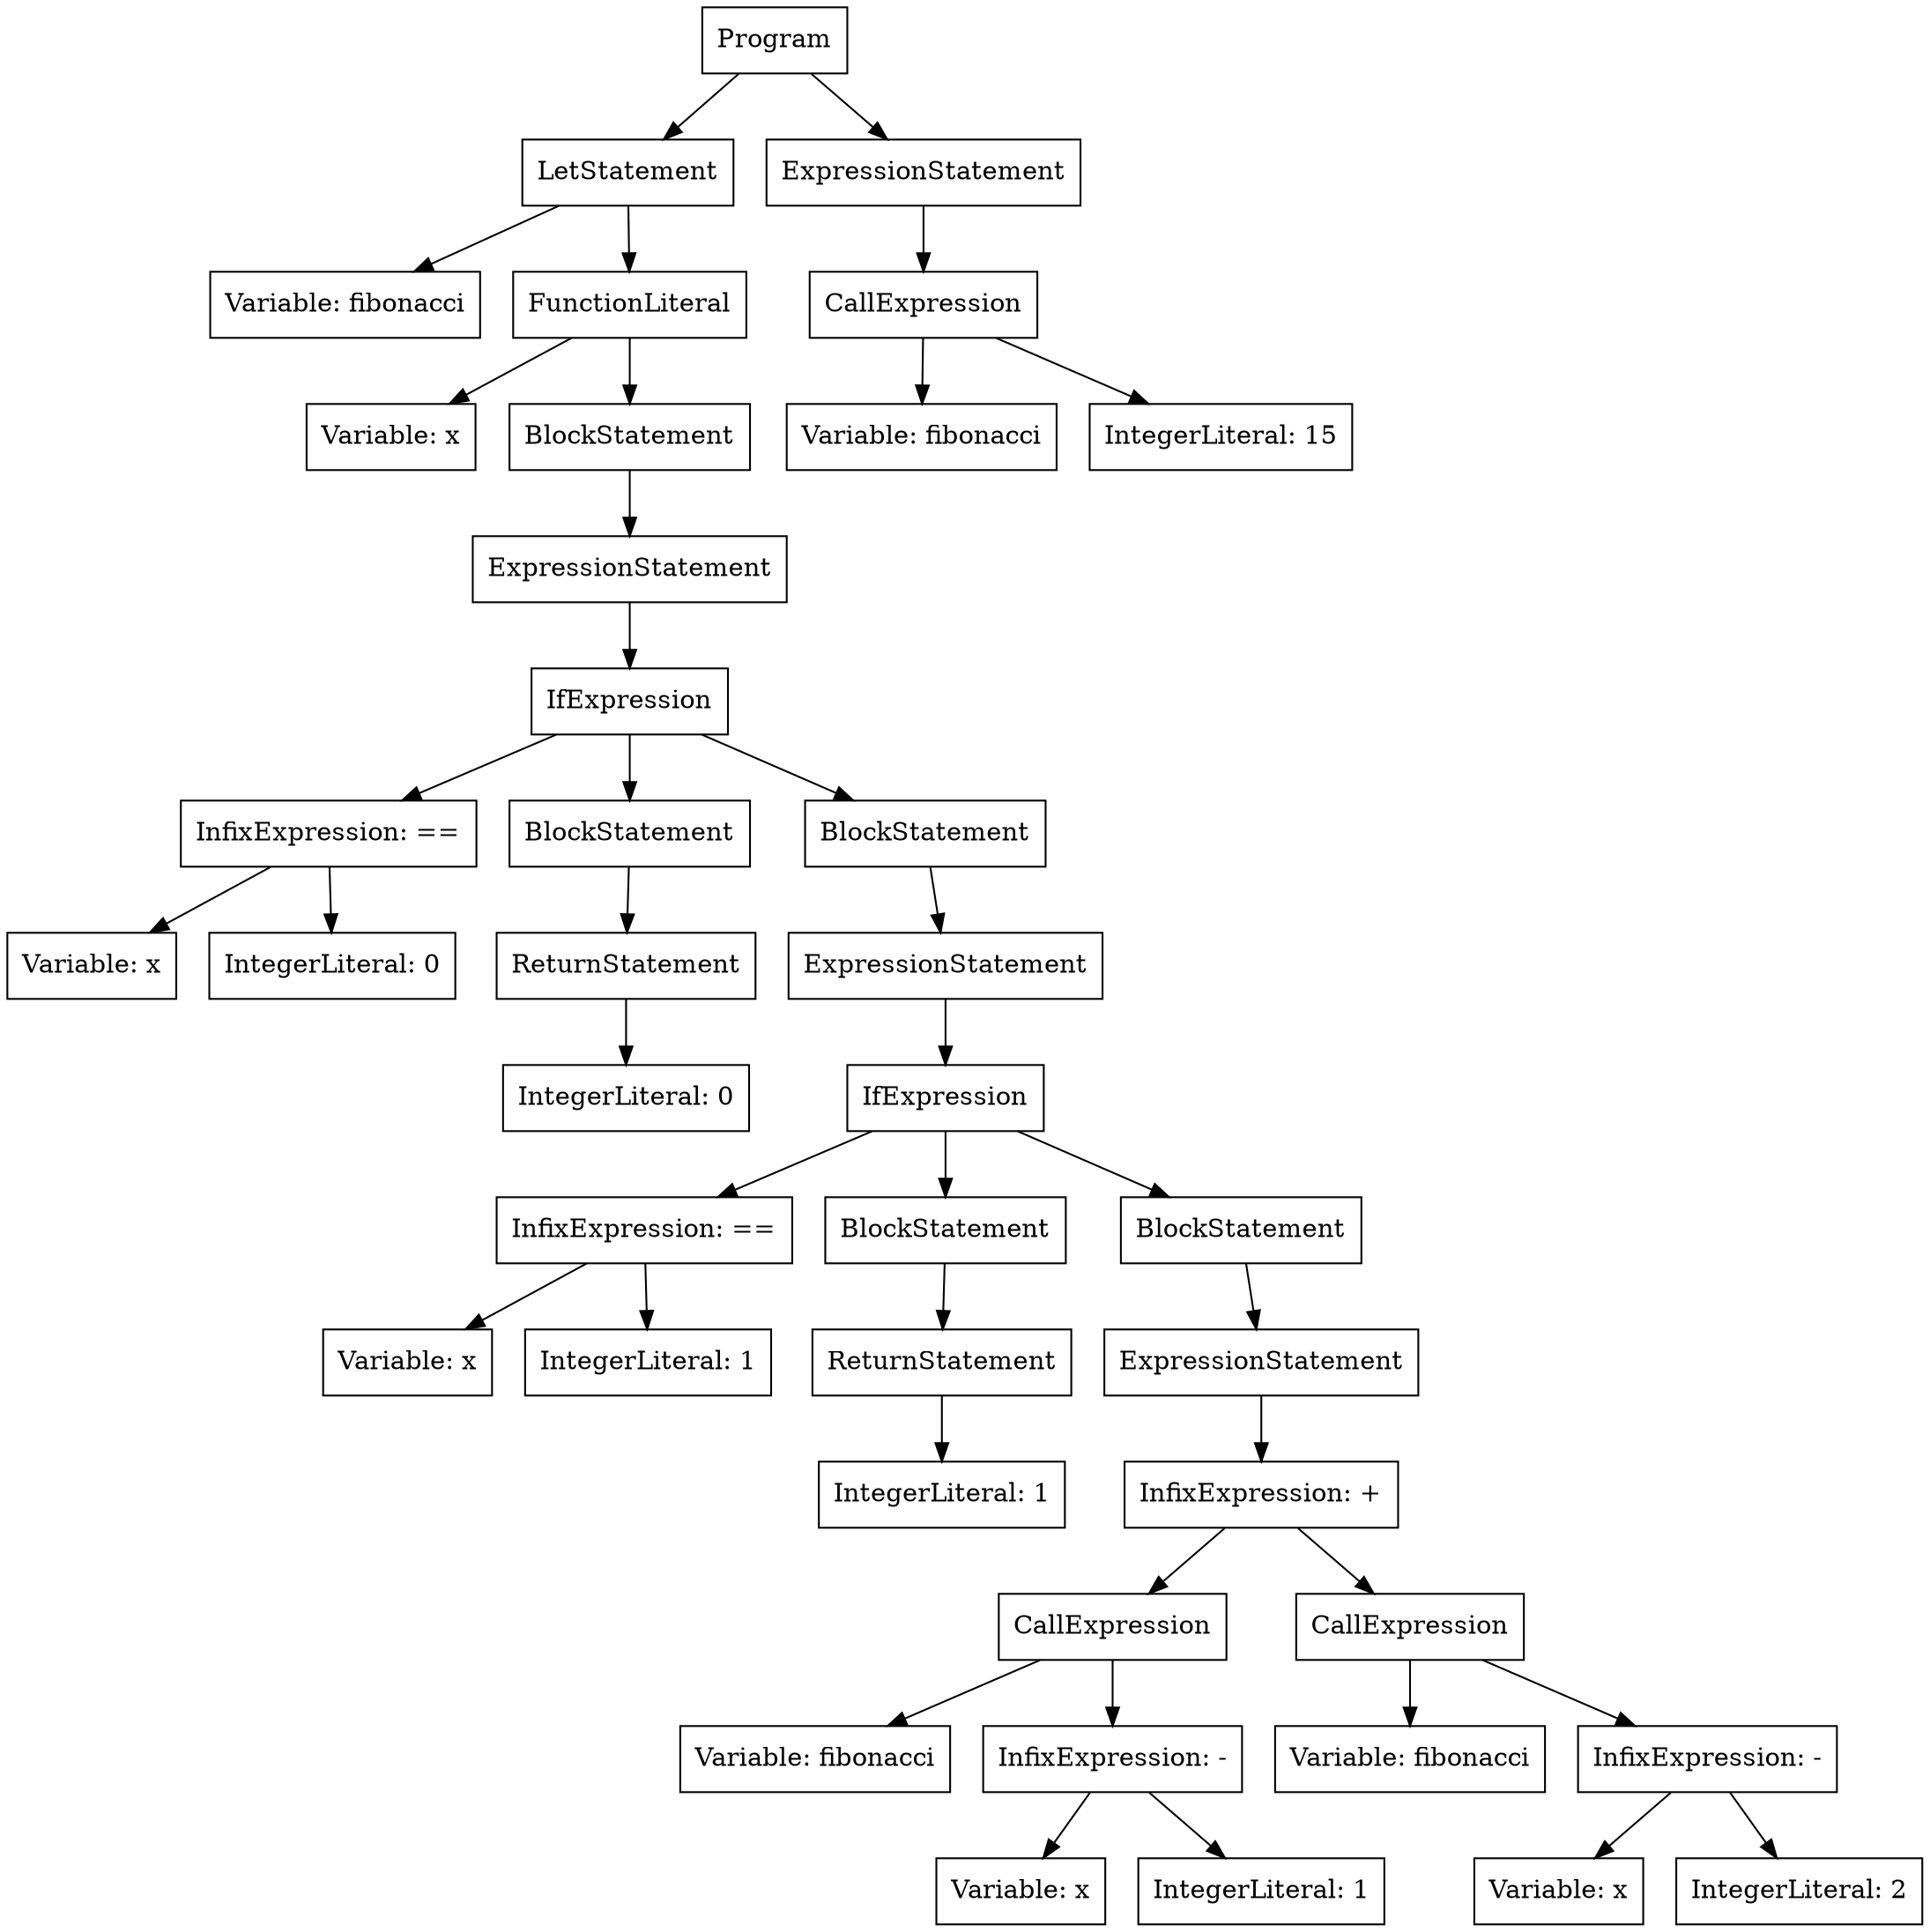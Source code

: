 digraph AST {
  node [shape=box];
Node1 [label="Program"];
Node2 [label="LetStatement"];
Node3 [label="Variable: fibonacci"];
Node2 -> Node3;
Node4 [label="FunctionLiteral"];
Node5 [label="Variable: x"];
Node4 -> Node5;
Node6 [label="BlockStatement"];
Node7 [label="ExpressionStatement"];
Node8 [label="IfExpression"];
Node9 [label="InfixExpression: =="];
Node10 [label="Variable: x"];
Node9 -> Node10;
Node11 [label="IntegerLiteral: 0"];
Node9 -> Node11;
Node8 -> Node9;
Node12 [label="BlockStatement"];
Node13 [label="ReturnStatement"];
Node14 [label="IntegerLiteral: 0"];
Node13 -> Node14;
Node12 -> Node13;
Node8 -> Node12;
Node15 [label="BlockStatement"];
Node16 [label="ExpressionStatement"];
Node17 [label="IfExpression"];
Node18 [label="InfixExpression: =="];
Node19 [label="Variable: x"];
Node18 -> Node19;
Node20 [label="IntegerLiteral: 1"];
Node18 -> Node20;
Node17 -> Node18;
Node21 [label="BlockStatement"];
Node22 [label="ReturnStatement"];
Node23 [label="IntegerLiteral: 1"];
Node22 -> Node23;
Node21 -> Node22;
Node17 -> Node21;
Node24 [label="BlockStatement"];
Node25 [label="ExpressionStatement"];
Node26 [label="InfixExpression: +"];
Node27 [label="CallExpression"];
Node28 [label="Variable: fibonacci"];
Node27 -> Node28;
Node29 [label="InfixExpression: -"];
Node30 [label="Variable: x"];
Node29 -> Node30;
Node31 [label="IntegerLiteral: 1"];
Node29 -> Node31;
Node27 -> Node29;
Node26 -> Node27;
Node32 [label="CallExpression"];
Node33 [label="Variable: fibonacci"];
Node32 -> Node33;
Node34 [label="InfixExpression: -"];
Node35 [label="Variable: x"];
Node34 -> Node35;
Node36 [label="IntegerLiteral: 2"];
Node34 -> Node36;
Node32 -> Node34;
Node26 -> Node32;
Node25 -> Node26;
Node24 -> Node25;
Node17 -> Node24;
Node16 -> Node17;
Node15 -> Node16;
Node8 -> Node15;
Node7 -> Node8;
Node6 -> Node7;
Node4 -> Node6;
Node2 -> Node4;
Node1 -> Node2;
Node37 [label="ExpressionStatement"];
Node38 [label="CallExpression"];
Node39 [label="Variable: fibonacci"];
Node38 -> Node39;
Node40 [label="IntegerLiteral: 15"];
Node38 -> Node40;
Node37 -> Node38;
Node1 -> Node37;
}
